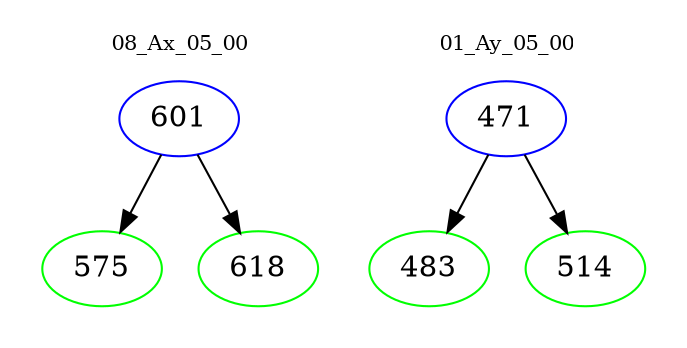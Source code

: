 digraph{
subgraph cluster_0 {
color = white
label = "08_Ax_05_00";
fontsize=10;
T0_601 [label="601", color="blue"]
T0_601 -> T0_575 [color="black"]
T0_575 [label="575", color="green"]
T0_601 -> T0_618 [color="black"]
T0_618 [label="618", color="green"]
}
subgraph cluster_1 {
color = white
label = "01_Ay_05_00";
fontsize=10;
T1_471 [label="471", color="blue"]
T1_471 -> T1_483 [color="black"]
T1_483 [label="483", color="green"]
T1_471 -> T1_514 [color="black"]
T1_514 [label="514", color="green"]
}
}
